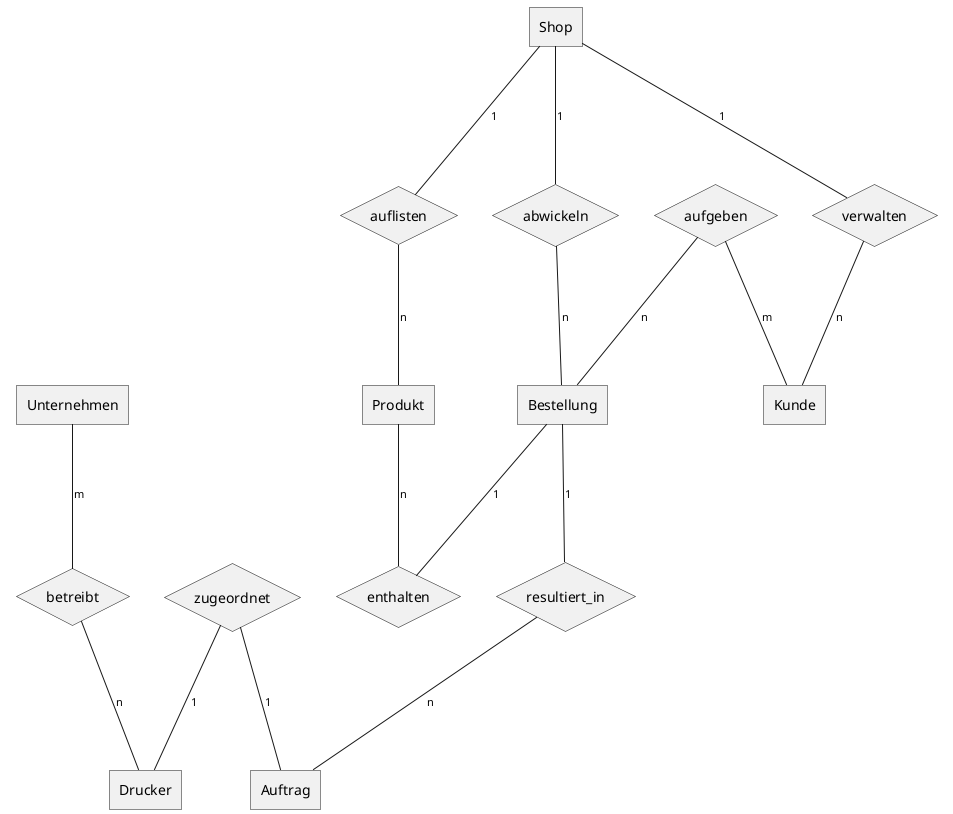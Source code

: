 @startchen EntityRelationshipDiagram

entity Unternehmen {
}
entity Drucker {
}
entity Auftrag {
}
entity Produkt {
}
entity Bestellung {
}
entity Shop {
}
entity Kunde {
}

relationship betreibt {
}
relationship zugeordnet {
}
relationship enthalten {
}
relationship resultiert_in {
}
relationship abwickeln {
}
relationship auflisten {
}
relationship aufgeben {
}
relationship verwalten {
}

aufgeben -m- Kunde
aufgeben -n- Bestellung
Bestellung -1- resultiert_in
resultiert_in -n- Auftrag
verwalten -n- Kunde
Shop -1- verwalten
Shop -1- auflisten
auflisten -n- Produkt
Produkt -n- enthalten
Bestellung -1- enthalten
zugeordnet -1- Auftrag
zugeordnet -1- Drucker
Shop -1- abwickeln
abwickeln -n- Bestellung
betreibt -n- Drucker
Unternehmen -m- betreibt

@endchen